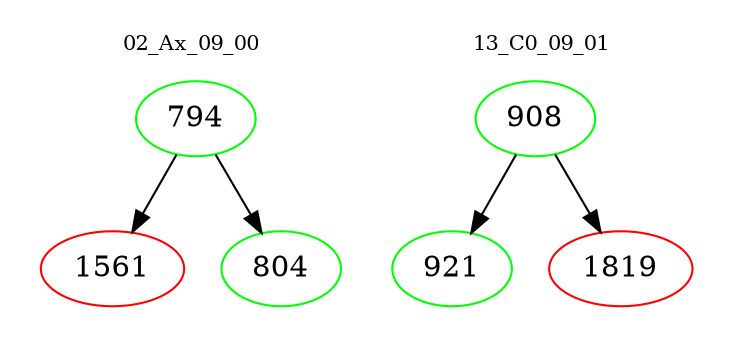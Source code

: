 digraph{
subgraph cluster_0 {
color = white
label = "02_Ax_09_00";
fontsize=10;
T0_794 [label="794", color="green"]
T0_794 -> T0_1561 [color="black"]
T0_1561 [label="1561", color="red"]
T0_794 -> T0_804 [color="black"]
T0_804 [label="804", color="green"]
}
subgraph cluster_1 {
color = white
label = "13_C0_09_01";
fontsize=10;
T1_908 [label="908", color="green"]
T1_908 -> T1_921 [color="black"]
T1_921 [label="921", color="green"]
T1_908 -> T1_1819 [color="black"]
T1_1819 [label="1819", color="red"]
}
}
